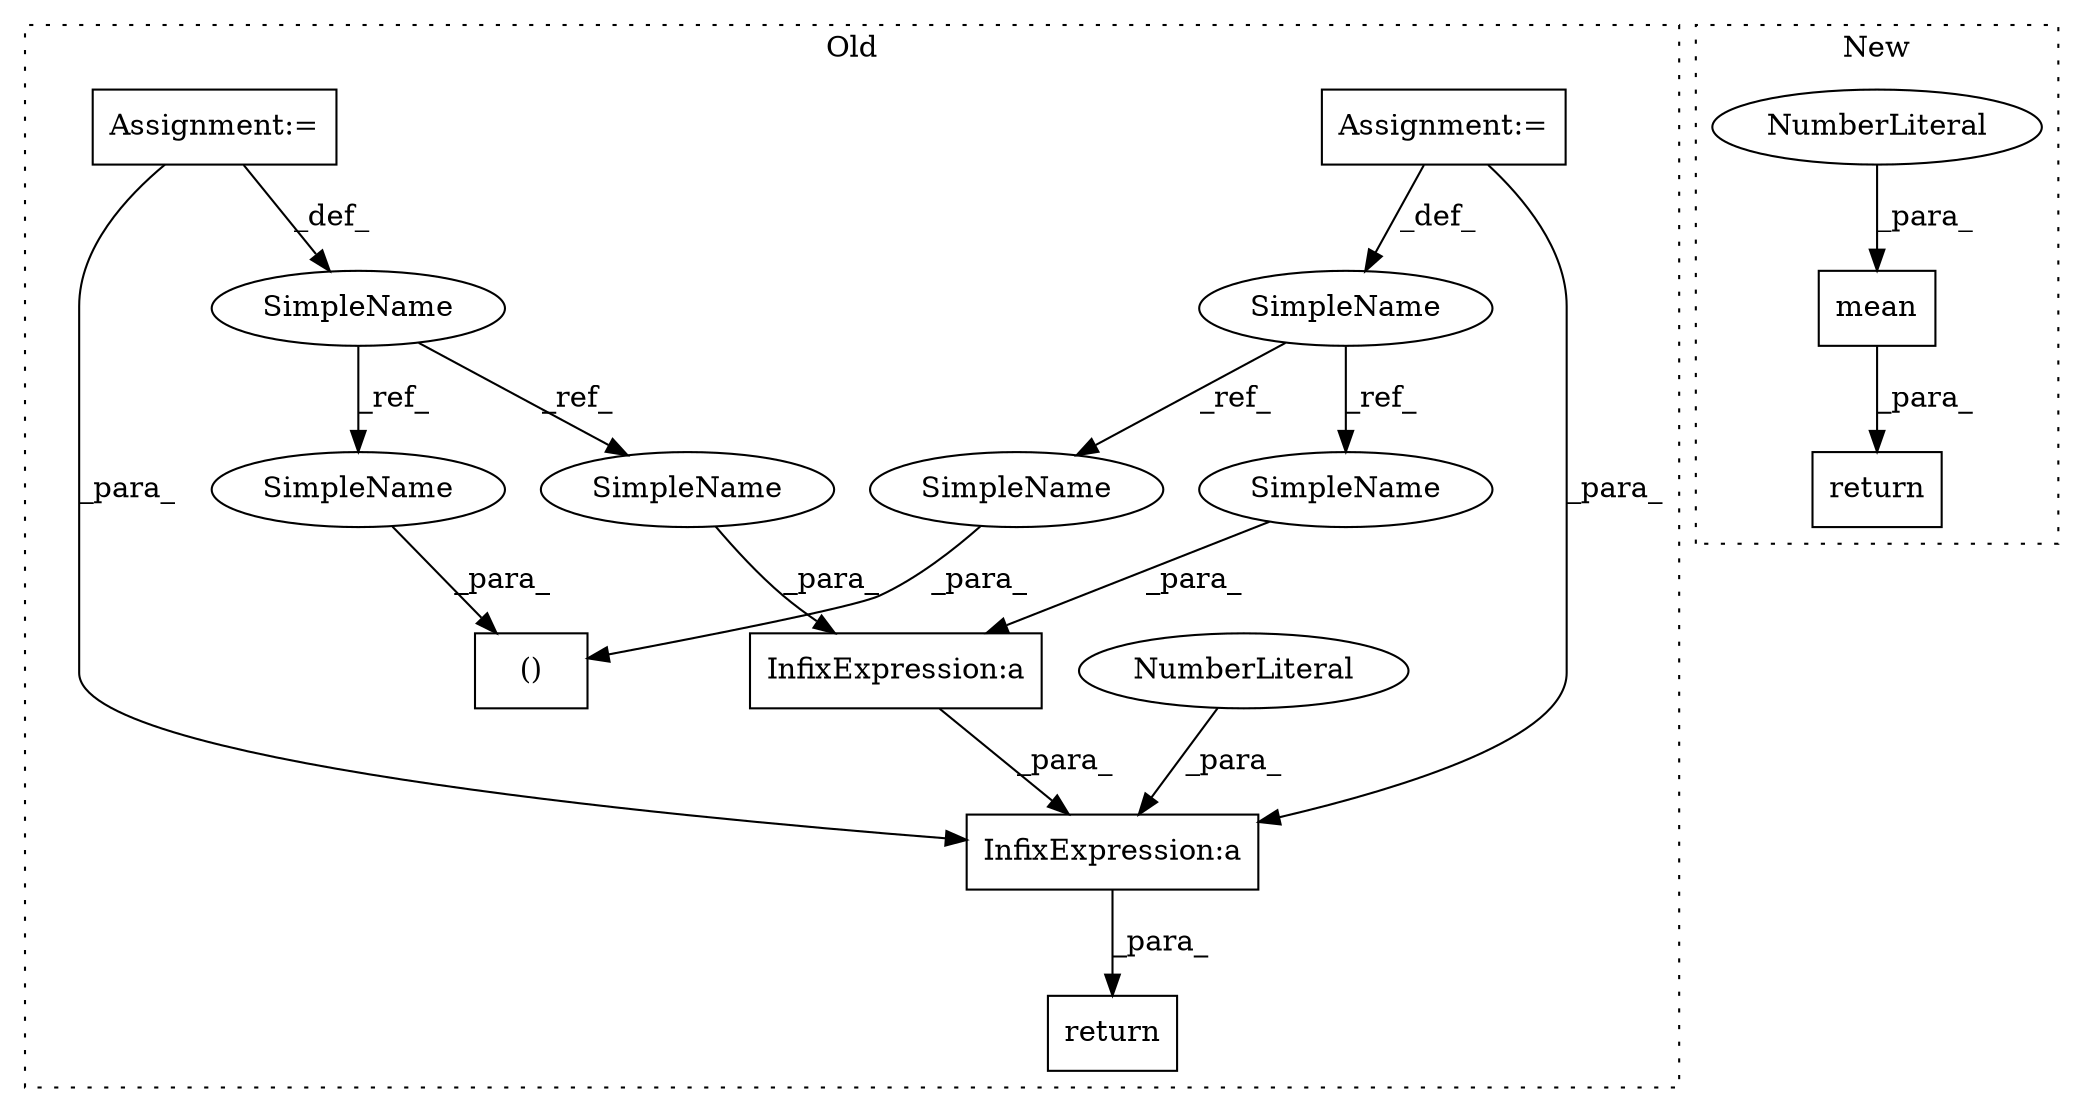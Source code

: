 digraph G {
subgraph cluster0 {
1 [label="return" a="41" s="1098" l="7" shape="box"];
4 [label="Assignment:=" a="7" s="836" l="3" shape="box"];
5 [label="InfixExpression:a" a="27" s="1111" l="3" shape="box"];
6 [label="InfixExpression:a" a="27" s="1125" l="3" shape="box"];
8 [label="NumberLiteral" a="34" s="1128" l="1" shape="ellipse"];
9 [label="()" a="106" s="1050" l="35" shape="box"];
10 [label="SimpleName" a="42" s="807" l="3" shape="ellipse"];
11 [label="SimpleName" a="42" s="836" l="3" shape="ellipse"];
12 [label="Assignment:=" a="7" s="807" l="3" shape="box"];
13 [label="SimpleName" a="42" s="1050" l="3" shape="ellipse"];
14 [label="SimpleName" a="42" s="1108" l="3" shape="ellipse"];
15 [label="SimpleName" a="42" s="1114" l="3" shape="ellipse"];
16 [label="SimpleName" a="42" s="1066" l="3" shape="ellipse"];
label = "Old";
style="dotted";
}
subgraph cluster1 {
2 [label="mean" a="32" s="1019,1025" l="5,1" shape="box"];
3 [label="return" a="41" s="1006" l="7" shape="box"];
7 [label="NumberLiteral" a="34" s="1024" l="1" shape="ellipse"];
label = "New";
style="dotted";
}
2 -> 3 [label="_para_"];
4 -> 11 [label="_def_"];
4 -> 6 [label="_para_"];
5 -> 6 [label="_para_"];
6 -> 1 [label="_para_"];
7 -> 2 [label="_para_"];
8 -> 6 [label="_para_"];
10 -> 16 [label="_ref_"];
10 -> 15 [label="_ref_"];
11 -> 14 [label="_ref_"];
11 -> 13 [label="_ref_"];
12 -> 6 [label="_para_"];
12 -> 10 [label="_def_"];
13 -> 9 [label="_para_"];
14 -> 5 [label="_para_"];
15 -> 5 [label="_para_"];
16 -> 9 [label="_para_"];
}